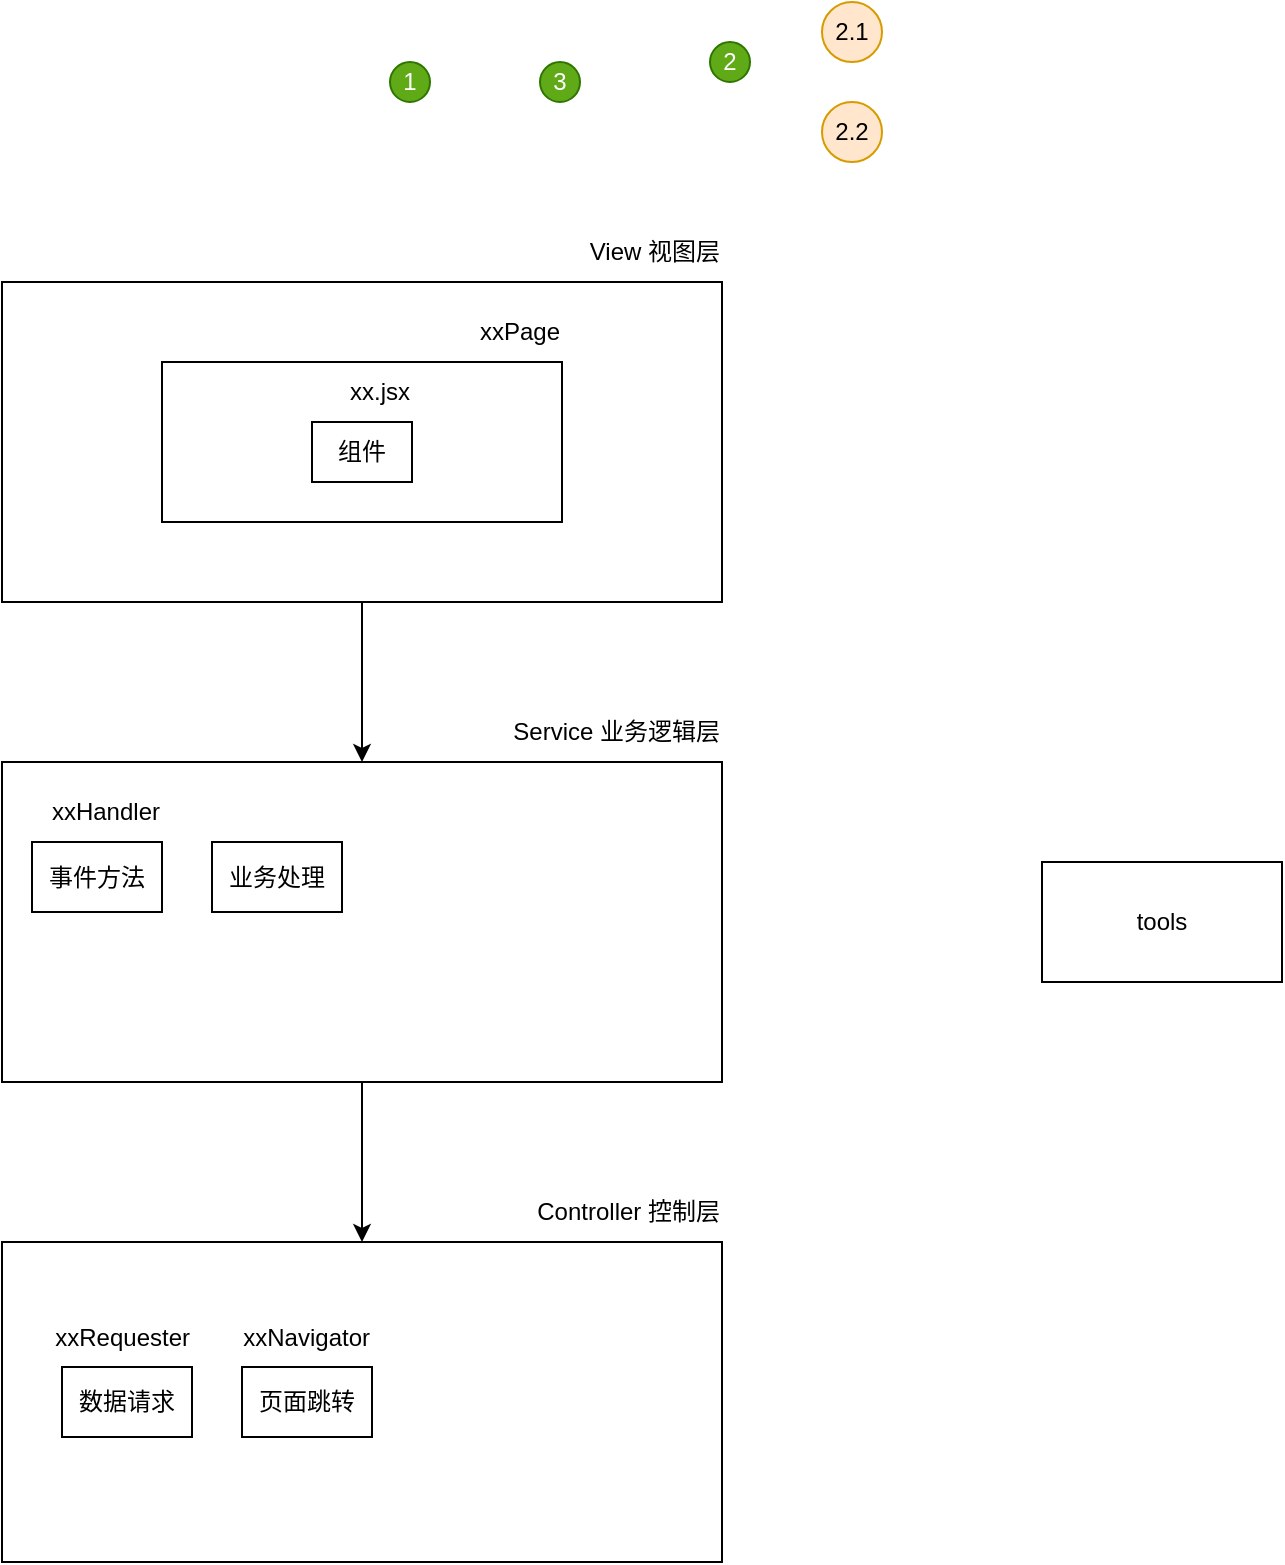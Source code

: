 <mxfile version="20.5.3" type="embed"><diagram id="weuWsWrYd2csO-W0EDVw" name="第 1 页"><mxGraphModel dx="1042" dy="1686" grid="1" gridSize="10" guides="1" tooltips="1" connect="1" arrows="1" fold="1" page="1" pageScale="1" pageWidth="827" pageHeight="1169" math="0" shadow="0"><root><mxCell id="0"/><mxCell id="1" parent="0"/><mxCell id="58" value="" style="edgeStyle=orthogonalEdgeStyle;rounded=0;orthogonalLoop=1;jettySize=auto;html=1;" parent="1" source="46" target="4" edge="1"><mxGeometry relative="1" as="geometry"/></mxCell><mxCell id="46" value="" style="rounded=0;whiteSpace=wrap;html=1;" parent="1" vertex="1"><mxGeometry x="40" y="-40" width="360" height="160" as="geometry"/></mxCell><mxCell id="57" value="" style="edgeStyle=orthogonalEdgeStyle;rounded=0;orthogonalLoop=1;jettySize=auto;html=1;" parent="1" source="4" target="56" edge="1"><mxGeometry relative="1" as="geometry"/></mxCell><mxCell id="4" value="" style="rounded=0;whiteSpace=wrap;html=1;" parent="1" vertex="1"><mxGeometry x="40" y="200" width="360" height="160" as="geometry"/></mxCell><mxCell id="13" value="Service 业务逻辑层" style="text;html=1;align=right;verticalAlign=middle;resizable=0;points=[];autosize=1;strokeColor=none;fillColor=none;" parent="1" vertex="1"><mxGeometry x="270" y="170" width="130" height="30" as="geometry"/></mxCell><mxCell id="23" value="tools" style="rounded=0;whiteSpace=wrap;html=1;" parent="1" vertex="1"><mxGeometry x="560" y="250" width="120" height="60" as="geometry"/></mxCell><mxCell id="24" value="1" style="ellipse;whiteSpace=wrap;html=1;fillColor=#60a917;fontColor=#ffffff;strokeColor=#2D7600;" parent="1" vertex="1"><mxGeometry x="234" y="-150" width="20" height="20" as="geometry"/></mxCell><mxCell id="25" value="2" style="ellipse;whiteSpace=wrap;html=1;fillColor=#60a917;fontColor=#ffffff;strokeColor=#2D7600;" parent="1" vertex="1"><mxGeometry x="394" y="-160" width="20" height="20" as="geometry"/></mxCell><mxCell id="26" value="3" style="ellipse;whiteSpace=wrap;html=1;fillColor=#60a917;fontColor=#ffffff;strokeColor=#2D7600;" parent="1" vertex="1"><mxGeometry x="309" y="-150" width="20" height="20" as="geometry"/></mxCell><mxCell id="32" value="2.1" style="ellipse;whiteSpace=wrap;html=1;fillColor=#ffe6cc;strokeColor=#d79b00;" parent="1" vertex="1"><mxGeometry x="450" y="-180" width="30" height="30" as="geometry"/></mxCell><mxCell id="33" value="2.2" style="ellipse;whiteSpace=wrap;html=1;fillColor=#ffe6cc;strokeColor=#d79b00;" parent="1" vertex="1"><mxGeometry x="450" y="-130" width="30" height="30" as="geometry"/></mxCell><mxCell id="41" value="事件方法" style="rounded=0;whiteSpace=wrap;html=1;" parent="1" vertex="1"><mxGeometry x="55" y="240" width="65" height="35" as="geometry"/></mxCell><mxCell id="42" value="xxHandler" style="text;html=1;align=right;verticalAlign=middle;resizable=0;points=[];autosize=1;strokeColor=none;fillColor=none;" parent="1" vertex="1"><mxGeometry x="40" y="210" width="80" height="30" as="geometry"/></mxCell><mxCell id="11" value="View 视图层" style="text;html=1;align=right;verticalAlign=middle;resizable=0;points=[];autosize=1;strokeColor=none;fillColor=none;" parent="1" vertex="1"><mxGeometry x="310" y="-70" width="90" height="30" as="geometry"/></mxCell><mxCell id="28" value="" style="rounded=0;whiteSpace=wrap;html=1;" parent="1" vertex="1"><mxGeometry x="120" width="200" height="80" as="geometry"/></mxCell><mxCell id="51" value="xxPage" style="text;html=1;align=right;verticalAlign=middle;resizable=0;points=[];autosize=1;strokeColor=none;fillColor=none;" parent="1" vertex="1"><mxGeometry x="260" y="-30" width="60" height="30" as="geometry"/></mxCell><mxCell id="53" value="xx.jsx" style="text;html=1;align=right;verticalAlign=middle;resizable=0;points=[];autosize=1;strokeColor=none;fillColor=none;" parent="1" vertex="1"><mxGeometry x="195" width="50" height="30" as="geometry"/></mxCell><mxCell id="54" value="业务处理" style="rounded=0;whiteSpace=wrap;html=1;" parent="1" vertex="1"><mxGeometry x="145" y="240" width="65" height="35" as="geometry"/></mxCell><mxCell id="56" value="" style="rounded=0;whiteSpace=wrap;html=1;" parent="1" vertex="1"><mxGeometry x="40" y="440" width="360" height="160" as="geometry"/></mxCell><mxCell id="27" value="组件" style="rounded=0;whiteSpace=wrap;html=1;" parent="1" vertex="1"><mxGeometry x="195" y="30" width="50" height="30" as="geometry"/></mxCell><mxCell id="59" value="Controller 控制层" style="text;html=1;align=right;verticalAlign=middle;resizable=0;points=[];autosize=1;strokeColor=none;fillColor=none;" parent="1" vertex="1"><mxGeometry x="290" y="410" width="110" height="30" as="geometry"/></mxCell><mxCell id="60" value="数据请求" style="rounded=0;whiteSpace=wrap;html=1;" parent="1" vertex="1"><mxGeometry x="70" y="502.5" width="65" height="35" as="geometry"/></mxCell><mxCell id="61" value="页面跳转" style="rounded=0;whiteSpace=wrap;html=1;" parent="1" vertex="1"><mxGeometry x="160" y="502.5" width="65" height="35" as="geometry"/></mxCell><mxCell id="62" value="xxRequester" style="text;html=1;align=right;verticalAlign=middle;resizable=0;points=[];autosize=1;strokeColor=none;fillColor=none;" parent="1" vertex="1"><mxGeometry x="45" y="472.5" width="90" height="30" as="geometry"/></mxCell><mxCell id="63" value="xxNavigator" style="text;html=1;align=right;verticalAlign=middle;resizable=0;points=[];autosize=1;strokeColor=none;fillColor=none;" parent="1" vertex="1"><mxGeometry x="135" y="472.5" width="90" height="30" as="geometry"/></mxCell></root></mxGraphModel></diagram></mxfile>